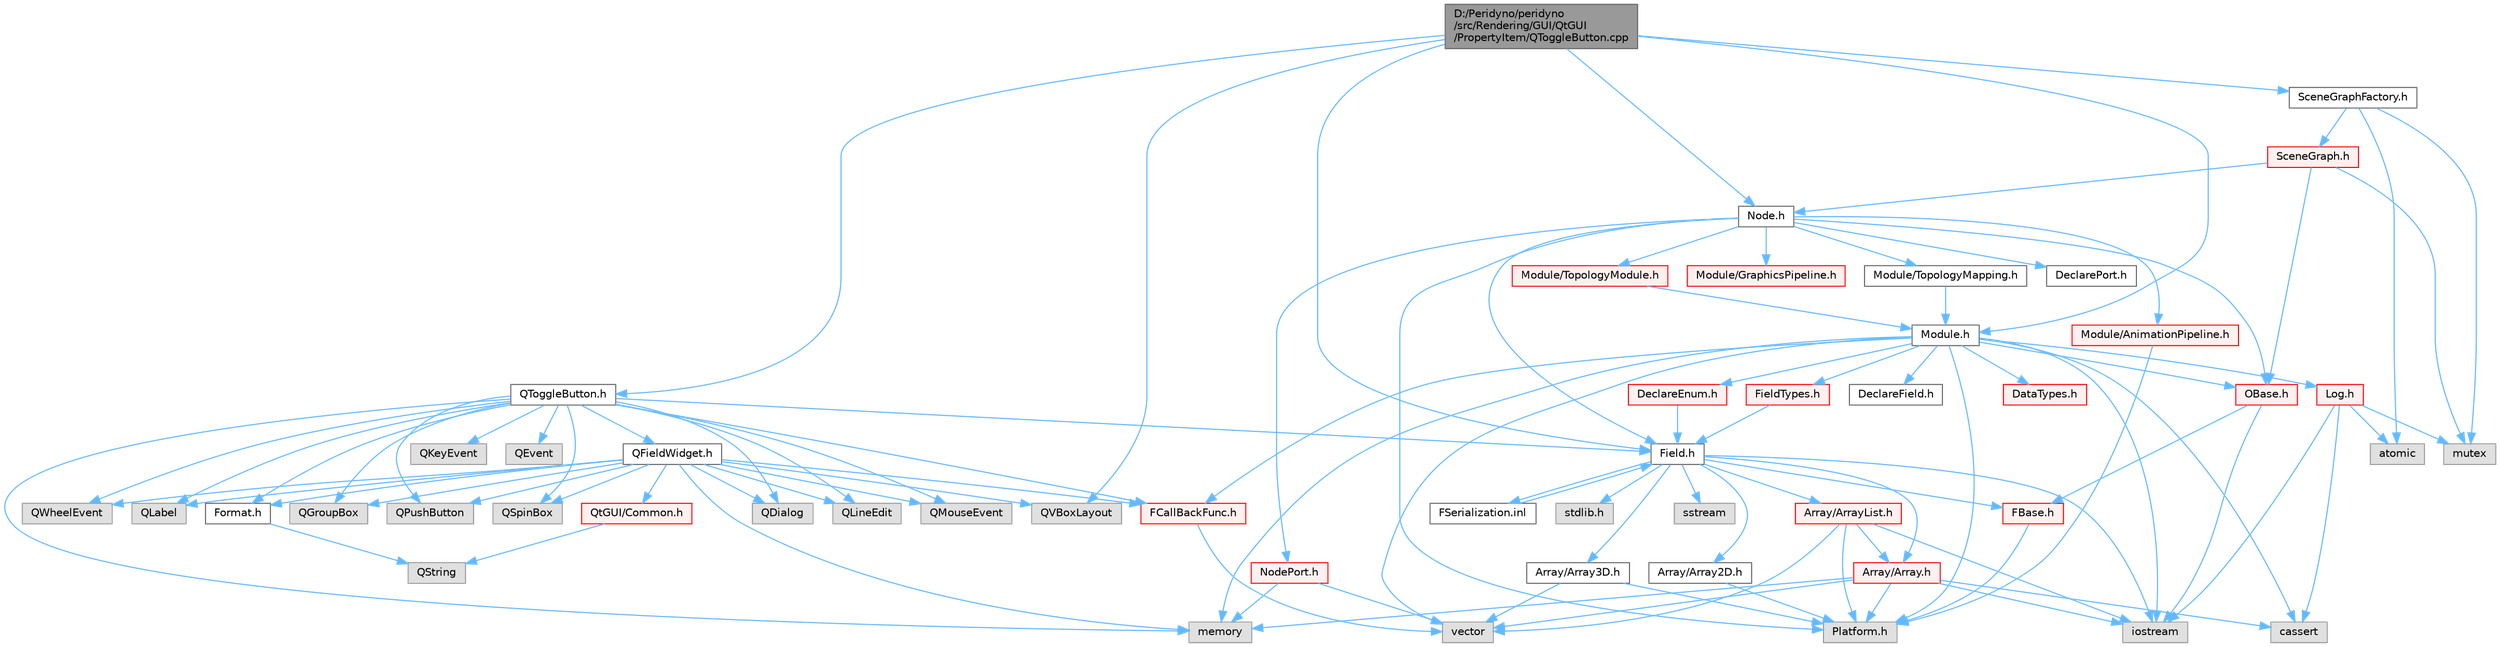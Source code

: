 digraph "D:/Peridyno/peridyno/src/Rendering/GUI/QtGUI/PropertyItem/QToggleButton.cpp"
{
 // LATEX_PDF_SIZE
  bgcolor="transparent";
  edge [fontname=Helvetica,fontsize=10,labelfontname=Helvetica,labelfontsize=10];
  node [fontname=Helvetica,fontsize=10,shape=box,height=0.2,width=0.4];
  Node1 [id="Node000001",label="D:/Peridyno/peridyno\l/src/Rendering/GUI/QtGUI\l/PropertyItem/QToggleButton.cpp",height=0.2,width=0.4,color="gray40", fillcolor="grey60", style="filled", fontcolor="black",tooltip=" "];
  Node1 -> Node2 [id="edge1_Node000001_Node000002",color="steelblue1",style="solid",tooltip=" "];
  Node2 [id="Node000002",label="QToggleButton.h",height=0.2,width=0.4,color="grey40", fillcolor="white", style="filled",URL="$_q_toggle_button_8h.html",tooltip=" "];
  Node2 -> Node3 [id="edge2_Node000002_Node000003",color="steelblue1",style="solid",tooltip=" "];
  Node3 [id="Node000003",label="QGroupBox",height=0.2,width=0.4,color="grey60", fillcolor="#E0E0E0", style="filled",tooltip=" "];
  Node2 -> Node4 [id="edge3_Node000002_Node000004",color="steelblue1",style="solid",tooltip=" "];
  Node4 [id="Node000004",label="QPushButton",height=0.2,width=0.4,color="grey60", fillcolor="#E0E0E0", style="filled",tooltip=" "];
  Node2 -> Node5 [id="edge4_Node000002_Node000005",color="steelblue1",style="solid",tooltip=" "];
  Node5 [id="Node000005",label="QSpinBox",height=0.2,width=0.4,color="grey60", fillcolor="#E0E0E0", style="filled",tooltip=" "];
  Node2 -> Node6 [id="edge5_Node000002_Node000006",color="steelblue1",style="solid",tooltip=" "];
  Node6 [id="Node000006",label="QDialog",height=0.2,width=0.4,color="grey60", fillcolor="#E0E0E0", style="filled",tooltip=" "];
  Node2 -> Node7 [id="edge6_Node000002_Node000007",color="steelblue1",style="solid",tooltip=" "];
  Node7 [id="Node000007",label="QLineEdit",height=0.2,width=0.4,color="grey60", fillcolor="#E0E0E0", style="filled",tooltip=" "];
  Node2 -> Node8 [id="edge7_Node000002_Node000008",color="steelblue1",style="solid",tooltip=" "];
  Node8 [id="Node000008",label="QMouseEvent",height=0.2,width=0.4,color="grey60", fillcolor="#E0E0E0", style="filled",tooltip=" "];
  Node2 -> Node9 [id="edge8_Node000002_Node000009",color="steelblue1",style="solid",tooltip=" "];
  Node9 [id="Node000009",label="QWheelEvent",height=0.2,width=0.4,color="grey60", fillcolor="#E0E0E0", style="filled",tooltip=" "];
  Node2 -> Node10 [id="edge9_Node000002_Node000010",color="steelblue1",style="solid",tooltip=" "];
  Node10 [id="Node000010",label="QLabel",height=0.2,width=0.4,color="grey60", fillcolor="#E0E0E0", style="filled",tooltip=" "];
  Node2 -> Node11 [id="edge10_Node000002_Node000011",color="steelblue1",style="solid",tooltip=" "];
  Node11 [id="Node000011",label="QFieldWidget.h",height=0.2,width=0.4,color="grey40", fillcolor="white", style="filled",URL="$_q_field_widget_8h.html",tooltip=" "];
  Node11 -> Node3 [id="edge11_Node000011_Node000003",color="steelblue1",style="solid",tooltip=" "];
  Node11 -> Node4 [id="edge12_Node000011_Node000004",color="steelblue1",style="solid",tooltip=" "];
  Node11 -> Node5 [id="edge13_Node000011_Node000005",color="steelblue1",style="solid",tooltip=" "];
  Node11 -> Node6 [id="edge14_Node000011_Node000006",color="steelblue1",style="solid",tooltip=" "];
  Node11 -> Node7 [id="edge15_Node000011_Node000007",color="steelblue1",style="solid",tooltip=" "];
  Node11 -> Node8 [id="edge16_Node000011_Node000008",color="steelblue1",style="solid",tooltip=" "];
  Node11 -> Node9 [id="edge17_Node000011_Node000009",color="steelblue1",style="solid",tooltip=" "];
  Node11 -> Node10 [id="edge18_Node000011_Node000010",color="steelblue1",style="solid",tooltip=" "];
  Node11 -> Node12 [id="edge19_Node000011_Node000012",color="steelblue1",style="solid",tooltip=" "];
  Node12 [id="Node000012",label="QVBoxLayout",height=0.2,width=0.4,color="grey60", fillcolor="#E0E0E0", style="filled",tooltip=" "];
  Node11 -> Node13 [id="edge20_Node000011_Node000013",color="steelblue1",style="solid",tooltip=" "];
  Node13 [id="Node000013",label="Format.h",height=0.2,width=0.4,color="grey40", fillcolor="white", style="filled",URL="$_format_8h.html",tooltip=" "];
  Node13 -> Node14 [id="edge21_Node000013_Node000014",color="steelblue1",style="solid",tooltip=" "];
  Node14 [id="Node000014",label="QString",height=0.2,width=0.4,color="grey60", fillcolor="#E0E0E0", style="filled",tooltip=" "];
  Node11 -> Node15 [id="edge22_Node000011_Node000015",color="steelblue1",style="solid",tooltip=" "];
  Node15 [id="Node000015",label="FCallBackFunc.h",height=0.2,width=0.4,color="red", fillcolor="#FFF0F0", style="filled",URL="$_f_callback_func_8h.html",tooltip=" "];
  Node15 -> Node16 [id="edge23_Node000015_Node000016",color="steelblue1",style="solid",tooltip=" "];
  Node16 [id="Node000016",label="vector",height=0.2,width=0.4,color="grey60", fillcolor="#E0E0E0", style="filled",tooltip=" "];
  Node11 -> Node18 [id="edge24_Node000011_Node000018",color="steelblue1",style="solid",tooltip=" "];
  Node18 [id="Node000018",label="QtGUI/Common.h",height=0.2,width=0.4,color="red", fillcolor="#FFF0F0", style="filled",URL="$_common_8h.html",tooltip=" "];
  Node18 -> Node14 [id="edge25_Node000018_Node000014",color="steelblue1",style="solid",tooltip=" "];
  Node11 -> Node35 [id="edge26_Node000011_Node000035",color="steelblue1",style="solid",tooltip=" "];
  Node35 [id="Node000035",label="memory",height=0.2,width=0.4,color="grey60", fillcolor="#E0E0E0", style="filled",tooltip=" "];
  Node2 -> Node81 [id="edge27_Node000002_Node000081",color="steelblue1",style="solid",tooltip=" "];
  Node81 [id="Node000081",label="QKeyEvent",height=0.2,width=0.4,color="grey60", fillcolor="#E0E0E0", style="filled",tooltip=" "];
  Node2 -> Node82 [id="edge28_Node000002_Node000082",color="steelblue1",style="solid",tooltip=" "];
  Node82 [id="Node000082",label="QEvent",height=0.2,width=0.4,color="grey60", fillcolor="#E0E0E0", style="filled",tooltip=" "];
  Node2 -> Node22 [id="edge29_Node000002_Node000022",color="steelblue1",style="solid",tooltip=" "];
  Node22 [id="Node000022",label="Field.h",height=0.2,width=0.4,color="grey40", fillcolor="white", style="filled",URL="$_field_8h.html",tooltip=" "];
  Node22 -> Node23 [id="edge30_Node000022_Node000023",color="steelblue1",style="solid",tooltip=" "];
  Node23 [id="Node000023",label="iostream",height=0.2,width=0.4,color="grey60", fillcolor="#E0E0E0", style="filled",tooltip=" "];
  Node22 -> Node24 [id="edge31_Node000022_Node000024",color="steelblue1",style="solid",tooltip=" "];
  Node24 [id="Node000024",label="stdlib.h",height=0.2,width=0.4,color="grey60", fillcolor="#E0E0E0", style="filled",tooltip=" "];
  Node22 -> Node25 [id="edge32_Node000022_Node000025",color="steelblue1",style="solid",tooltip=" "];
  Node25 [id="Node000025",label="sstream",height=0.2,width=0.4,color="grey60", fillcolor="#E0E0E0", style="filled",tooltip=" "];
  Node22 -> Node26 [id="edge33_Node000022_Node000026",color="steelblue1",style="solid",tooltip=" "];
  Node26 [id="Node000026",label="FBase.h",height=0.2,width=0.4,color="red", fillcolor="#FFF0F0", style="filled",URL="$_f_base_8h.html",tooltip=" "];
  Node26 -> Node27 [id="edge34_Node000026_Node000027",color="steelblue1",style="solid",tooltip=" "];
  Node27 [id="Node000027",label="Platform.h",height=0.2,width=0.4,color="grey60", fillcolor="#E0E0E0", style="filled",tooltip=" "];
  Node22 -> Node32 [id="edge35_Node000022_Node000032",color="steelblue1",style="solid",tooltip=" "];
  Node32 [id="Node000032",label="Array/Array.h",height=0.2,width=0.4,color="red", fillcolor="#FFF0F0", style="filled",URL="$_array_8h.html",tooltip=" "];
  Node32 -> Node27 [id="edge36_Node000032_Node000027",color="steelblue1",style="solid",tooltip=" "];
  Node32 -> Node33 [id="edge37_Node000032_Node000033",color="steelblue1",style="solid",tooltip=" "];
  Node33 [id="Node000033",label="cassert",height=0.2,width=0.4,color="grey60", fillcolor="#E0E0E0", style="filled",tooltip=" "];
  Node32 -> Node16 [id="edge38_Node000032_Node000016",color="steelblue1",style="solid",tooltip=" "];
  Node32 -> Node23 [id="edge39_Node000032_Node000023",color="steelblue1",style="solid",tooltip=" "];
  Node32 -> Node35 [id="edge40_Node000032_Node000035",color="steelblue1",style="solid",tooltip=" "];
  Node22 -> Node37 [id="edge41_Node000022_Node000037",color="steelblue1",style="solid",tooltip=" "];
  Node37 [id="Node000037",label="Array/Array2D.h",height=0.2,width=0.4,color="grey40", fillcolor="white", style="filled",URL="$_array2_d_8h.html",tooltip=" "];
  Node37 -> Node27 [id="edge42_Node000037_Node000027",color="steelblue1",style="solid",tooltip=" "];
  Node22 -> Node38 [id="edge43_Node000022_Node000038",color="steelblue1",style="solid",tooltip=" "];
  Node38 [id="Node000038",label="Array/Array3D.h",height=0.2,width=0.4,color="grey40", fillcolor="white", style="filled",URL="$_array3_d_8h.html",tooltip=" "];
  Node38 -> Node27 [id="edge44_Node000038_Node000027",color="steelblue1",style="solid",tooltip=" "];
  Node38 -> Node16 [id="edge45_Node000038_Node000016",color="steelblue1",style="solid",tooltip=" "];
  Node22 -> Node39 [id="edge46_Node000022_Node000039",color="steelblue1",style="solid",tooltip=" "];
  Node39 [id="Node000039",label="Array/ArrayList.h",height=0.2,width=0.4,color="red", fillcolor="#FFF0F0", style="filled",URL="$_array_list_8h.html",tooltip=" "];
  Node39 -> Node16 [id="edge47_Node000039_Node000016",color="steelblue1",style="solid",tooltip=" "];
  Node39 -> Node23 [id="edge48_Node000039_Node000023",color="steelblue1",style="solid",tooltip=" "];
  Node39 -> Node27 [id="edge49_Node000039_Node000027",color="steelblue1",style="solid",tooltip=" "];
  Node39 -> Node32 [id="edge50_Node000039_Node000032",color="steelblue1",style="solid",tooltip=" "];
  Node22 -> Node80 [id="edge51_Node000022_Node000080",color="steelblue1",style="solid",tooltip=" "];
  Node80 [id="Node000080",label="FSerialization.inl",height=0.2,width=0.4,color="grey40", fillcolor="white", style="filled",URL="$_f_serialization_8inl.html",tooltip=" "];
  Node80 -> Node22 [id="edge52_Node000080_Node000022",color="steelblue1",style="solid",tooltip=" "];
  Node2 -> Node13 [id="edge53_Node000002_Node000013",color="steelblue1",style="solid",tooltip=" "];
  Node2 -> Node15 [id="edge54_Node000002_Node000015",color="steelblue1",style="solid",tooltip=" "];
  Node2 -> Node35 [id="edge55_Node000002_Node000035",color="steelblue1",style="solid",tooltip=" "];
  Node1 -> Node83 [id="edge56_Node000001_Node000083",color="steelblue1",style="solid",tooltip=" "];
  Node83 [id="Node000083",label="Module.h",height=0.2,width=0.4,color="grey40", fillcolor="white", style="filled",URL="$_module_8h.html",tooltip=" "];
  Node83 -> Node27 [id="edge57_Node000083_Node000027",color="steelblue1",style="solid",tooltip=" "];
  Node83 -> Node35 [id="edge58_Node000083_Node000035",color="steelblue1",style="solid",tooltip=" "];
  Node83 -> Node16 [id="edge59_Node000083_Node000016",color="steelblue1",style="solid",tooltip=" "];
  Node83 -> Node33 [id="edge60_Node000083_Node000033",color="steelblue1",style="solid",tooltip=" "];
  Node83 -> Node23 [id="edge61_Node000083_Node000023",color="steelblue1",style="solid",tooltip=" "];
  Node83 -> Node84 [id="edge62_Node000083_Node000084",color="steelblue1",style="solid",tooltip=" "];
  Node84 [id="Node000084",label="OBase.h",height=0.2,width=0.4,color="red", fillcolor="#FFF0F0", style="filled",URL="$_o_base_8h.html",tooltip=" "];
  Node84 -> Node23 [id="edge63_Node000084_Node000023",color="steelblue1",style="solid",tooltip=" "];
  Node84 -> Node26 [id="edge64_Node000084_Node000026",color="steelblue1",style="solid",tooltip=" "];
  Node83 -> Node88 [id="edge65_Node000083_Node000088",color="steelblue1",style="solid",tooltip=" "];
  Node88 [id="Node000088",label="Log.h",height=0.2,width=0.4,color="red", fillcolor="#FFF0F0", style="filled",URL="$_log_8h.html",tooltip=" "];
  Node88 -> Node89 [id="edge66_Node000088_Node000089",color="steelblue1",style="solid",tooltip=" "];
  Node89 [id="Node000089",label="mutex",height=0.2,width=0.4,color="grey60", fillcolor="#E0E0E0", style="filled",tooltip=" "];
  Node88 -> Node23 [id="edge67_Node000088_Node000023",color="steelblue1",style="solid",tooltip=" "];
  Node88 -> Node33 [id="edge68_Node000088_Node000033",color="steelblue1",style="solid",tooltip=" "];
  Node88 -> Node86 [id="edge69_Node000088_Node000086",color="steelblue1",style="solid",tooltip=" "];
  Node86 [id="Node000086",label="atomic",height=0.2,width=0.4,color="grey60", fillcolor="#E0E0E0", style="filled",tooltip=" "];
  Node83 -> Node97 [id="edge70_Node000083_Node000097",color="steelblue1",style="solid",tooltip=" "];
  Node97 [id="Node000097",label="DataTypes.h",height=0.2,width=0.4,color="red", fillcolor="#FFF0F0", style="filled",URL="$_data_types_8h.html",tooltip=" "];
  Node83 -> Node102 [id="edge71_Node000083_Node000102",color="steelblue1",style="solid",tooltip=" "];
  Node102 [id="Node000102",label="DeclareEnum.h",height=0.2,width=0.4,color="red", fillcolor="#FFF0F0", style="filled",URL="$_declare_enum_8h.html",tooltip=" "];
  Node102 -> Node22 [id="edge72_Node000102_Node000022",color="steelblue1",style="solid",tooltip=" "];
  Node83 -> Node103 [id="edge73_Node000083_Node000103",color="steelblue1",style="solid",tooltip=" "];
  Node103 [id="Node000103",label="DeclareField.h",height=0.2,width=0.4,color="grey40", fillcolor="white", style="filled",URL="$_declare_field_8h.html",tooltip=" "];
  Node83 -> Node15 [id="edge74_Node000083_Node000015",color="steelblue1",style="solid",tooltip=" "];
  Node83 -> Node104 [id="edge75_Node000083_Node000104",color="steelblue1",style="solid",tooltip=" "];
  Node104 [id="Node000104",label="FieldTypes.h",height=0.2,width=0.4,color="red", fillcolor="#FFF0F0", style="filled",URL="$_field_types_8h.html",tooltip=" "];
  Node104 -> Node22 [id="edge76_Node000104_Node000022",color="steelblue1",style="solid",tooltip=" "];
  Node1 -> Node106 [id="edge77_Node000001_Node000106",color="steelblue1",style="solid",tooltip=" "];
  Node106 [id="Node000106",label="Node.h",height=0.2,width=0.4,color="grey40", fillcolor="white", style="filled",URL="$_node_8h.html",tooltip=" "];
  Node106 -> Node84 [id="edge78_Node000106_Node000084",color="steelblue1",style="solid",tooltip=" "];
  Node106 -> Node22 [id="edge79_Node000106_Node000022",color="steelblue1",style="solid",tooltip=" "];
  Node106 -> Node27 [id="edge80_Node000106_Node000027",color="steelblue1",style="solid",tooltip=" "];
  Node106 -> Node107 [id="edge81_Node000106_Node000107",color="steelblue1",style="solid",tooltip=" "];
  Node107 [id="Node000107",label="DeclarePort.h",height=0.2,width=0.4,color="grey40", fillcolor="white", style="filled",URL="$_declare_port_8h.html",tooltip=" "];
  Node106 -> Node108 [id="edge82_Node000106_Node000108",color="steelblue1",style="solid",tooltip=" "];
  Node108 [id="Node000108",label="NodePort.h",height=0.2,width=0.4,color="red", fillcolor="#FFF0F0", style="filled",URL="$_node_port_8h.html",tooltip=" "];
  Node108 -> Node16 [id="edge83_Node000108_Node000016",color="steelblue1",style="solid",tooltip=" "];
  Node108 -> Node35 [id="edge84_Node000108_Node000035",color="steelblue1",style="solid",tooltip=" "];
  Node106 -> Node109 [id="edge85_Node000106_Node000109",color="steelblue1",style="solid",tooltip=" "];
  Node109 [id="Node000109",label="Module/TopologyModule.h",height=0.2,width=0.4,color="red", fillcolor="#FFF0F0", style="filled",URL="$_topology_module_8h.html",tooltip=" "];
  Node109 -> Node83 [id="edge86_Node000109_Node000083",color="steelblue1",style="solid",tooltip=" "];
  Node106 -> Node110 [id="edge87_Node000106_Node000110",color="steelblue1",style="solid",tooltip=" "];
  Node110 [id="Node000110",label="Module/TopologyMapping.h",height=0.2,width=0.4,color="grey40", fillcolor="white", style="filled",URL="$_topology_mapping_8h.html",tooltip=" "];
  Node110 -> Node83 [id="edge88_Node000110_Node000083",color="steelblue1",style="solid",tooltip=" "];
  Node106 -> Node111 [id="edge89_Node000106_Node000111",color="steelblue1",style="solid",tooltip=" "];
  Node111 [id="Node000111",label="Module/AnimationPipeline.h",height=0.2,width=0.4,color="red", fillcolor="#FFF0F0", style="filled",URL="$_animation_pipeline_8h.html",tooltip=" "];
  Node111 -> Node27 [id="edge90_Node000111_Node000027",color="steelblue1",style="solid",tooltip=" "];
  Node106 -> Node113 [id="edge91_Node000106_Node000113",color="steelblue1",style="solid",tooltip=" "];
  Node113 [id="Node000113",label="Module/GraphicsPipeline.h",height=0.2,width=0.4,color="red", fillcolor="#FFF0F0", style="filled",URL="$_graphics_pipeline_8h.html",tooltip=" "];
  Node1 -> Node22 [id="edge92_Node000001_Node000022",color="steelblue1",style="solid",tooltip=" "];
  Node1 -> Node114 [id="edge93_Node000001_Node000114",color="steelblue1",style="solid",tooltip=" "];
  Node114 [id="Node000114",label="SceneGraphFactory.h",height=0.2,width=0.4,color="grey40", fillcolor="white", style="filled",URL="$_scene_graph_factory_8h.html",tooltip=" "];
  Node114 -> Node86 [id="edge94_Node000114_Node000086",color="steelblue1",style="solid",tooltip=" "];
  Node114 -> Node89 [id="edge95_Node000114_Node000089",color="steelblue1",style="solid",tooltip=" "];
  Node114 -> Node115 [id="edge96_Node000114_Node000115",color="steelblue1",style="solid",tooltip=" "];
  Node115 [id="Node000115",label="SceneGraph.h",height=0.2,width=0.4,color="red", fillcolor="#FFF0F0", style="filled",URL="$_scene_graph_8h.html",tooltip=" "];
  Node115 -> Node84 [id="edge97_Node000115_Node000084",color="steelblue1",style="solid",tooltip=" "];
  Node115 -> Node106 [id="edge98_Node000115_Node000106",color="steelblue1",style="solid",tooltip=" "];
  Node115 -> Node89 [id="edge99_Node000115_Node000089",color="steelblue1",style="solid",tooltip=" "];
  Node1 -> Node12 [id="edge100_Node000001_Node000012",color="steelblue1",style="solid",tooltip=" "];
}
